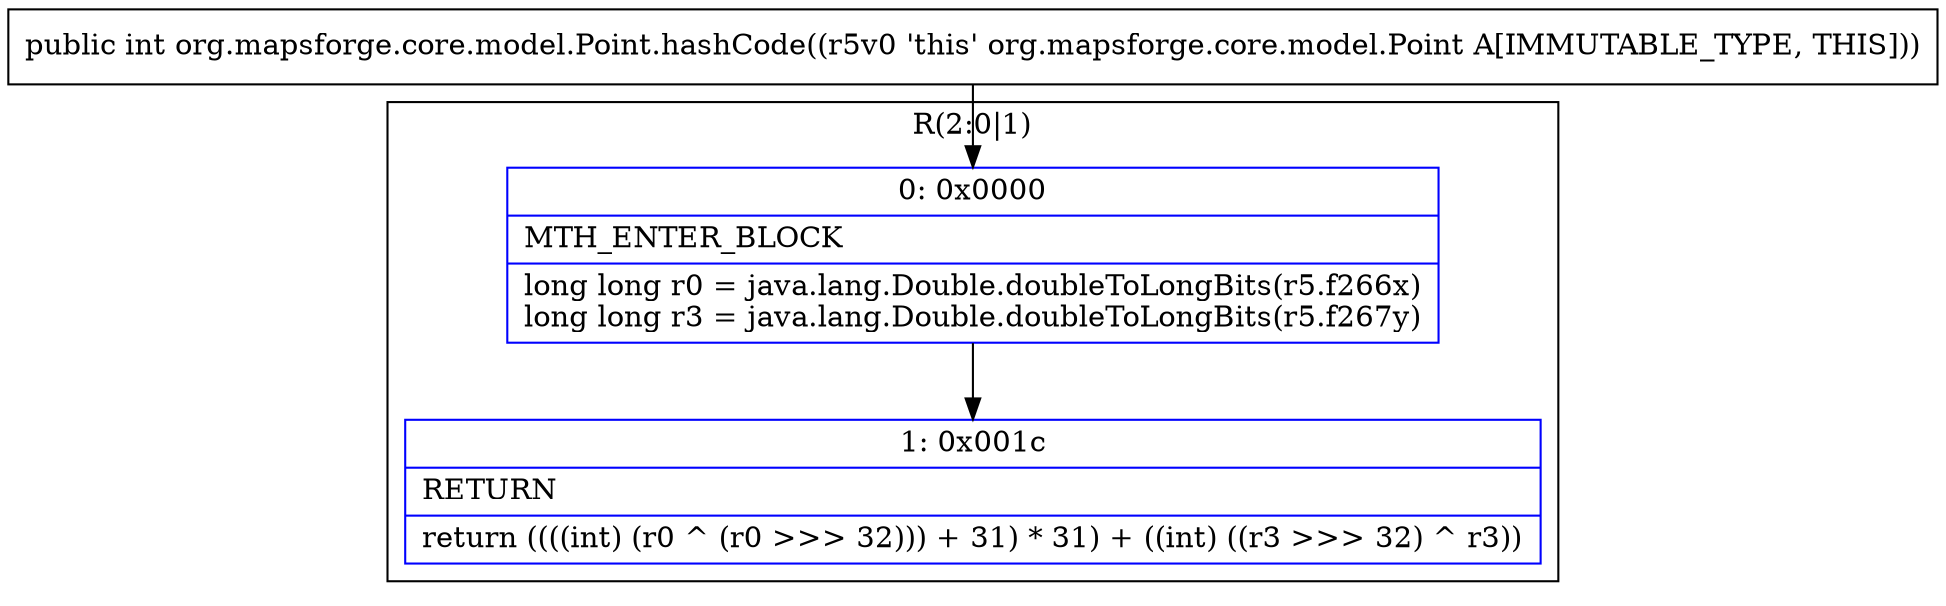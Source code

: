 digraph "CFG fororg.mapsforge.core.model.Point.hashCode()I" {
subgraph cluster_Region_1499915122 {
label = "R(2:0|1)";
node [shape=record,color=blue];
Node_0 [shape=record,label="{0\:\ 0x0000|MTH_ENTER_BLOCK\l|long long r0 = java.lang.Double.doubleToLongBits(r5.f266x)\llong long r3 = java.lang.Double.doubleToLongBits(r5.f267y)\l}"];
Node_1 [shape=record,label="{1\:\ 0x001c|RETURN\l|return ((((int) (r0 ^ (r0 \>\>\> 32))) + 31) * 31) + ((int) ((r3 \>\>\> 32) ^ r3))\l}"];
}
MethodNode[shape=record,label="{public int org.mapsforge.core.model.Point.hashCode((r5v0 'this' org.mapsforge.core.model.Point A[IMMUTABLE_TYPE, THIS])) }"];
MethodNode -> Node_0;
Node_0 -> Node_1;
}


